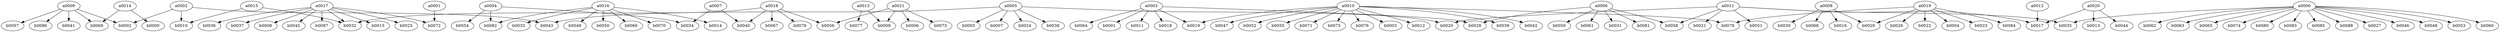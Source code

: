 digraph r_22_89_110_1p5_0001 /* seed: 8000 35736 40374 */ {
a0000 -> b0027;
a0000 -> b0035;
a0000 -> b0046;
a0000 -> b0048;
a0000 -> b0053;
a0000 -> b0060;
a0000 -> b0062;
a0000 -> b0063;
a0000 -> b0065;
a0000 -> b0074;
a0000 -> b0080;
a0000 -> b0083;
a0000 -> b0085;
a0000 -> b0088;
a0001 -> b0072;
a0002 -> b0002;
a0002 -> b0010;
a0002 -> b0043;
a0003 -> b0001;
a0003 -> b0011;
a0003 -> b0018;
a0003 -> b0019;
a0003 -> b0028;
a0003 -> b0064;
a0004 -> b0034;
a0004 -> b0054;
a0004 -> b0082;
a0005 -> b0005;
a0005 -> b0007;
a0005 -> b0020;
a0005 -> b0024;
a0005 -> b0038;
a0005 -> b0043;
a0006 -> b0028;
a0006 -> b0031;
a0006 -> b0058;
a0006 -> b0059;
a0006 -> b0061;
a0006 -> b0081;
a0007 -> b0034;
a0007 -> b0040;
a0008 -> b0016;
a0008 -> b0029;
a0008 -> b0030;
a0008 -> b0068;
a0009 -> b0002;
a0009 -> b0041;
a0009 -> b0057;
a0009 -> b0069;
a0009 -> b0086;
a0010 -> b0003;
a0010 -> b0012;
a0010 -> b0019;
a0010 -> b0039;
a0010 -> b0042;
a0010 -> b0047;
a0010 -> b0052;
a0010 -> b0055;
a0010 -> b0071;
a0010 -> b0075;
a0010 -> b0076;
a0010 -> b0078;
a0011 -> b0017;
a0011 -> b0020;
a0011 -> b0021;
a0011 -> b0035;
a0011 -> b0051;
a0011 -> b0058;
a0012 -> b0017;
a0013 -> b0009;
a0013 -> b0077;
a0014 -> b0000;
a0014 -> b0069;
a0015 -> b0010;
a0015 -> b0032;
a0016 -> b0014;
a0016 -> b0033;
a0016 -> b0049;
a0016 -> b0050;
a0016 -> b0066;
a0016 -> b0070;
a0016 -> b0082;
a0017 -> b0008;
a0017 -> b0015;
a0017 -> b0025;
a0017 -> b0032;
a0017 -> b0036;
a0017 -> b0037;
a0017 -> b0045;
a0017 -> b0072;
a0017 -> b0087;
a0018 -> b0032;
a0018 -> b0040;
a0018 -> b0056;
a0018 -> b0067;
a0018 -> b0079;
a0019 -> b0004;
a0019 -> b0022;
a0019 -> b0023;
a0019 -> b0026;
a0019 -> b0029;
a0019 -> b0078;
a0019 -> b0084;
a0020 -> b0013;
a0020 -> b0017;
a0020 -> b0044;
a0021 -> b0006;
a0021 -> b0009;
a0021 -> b0056;
a0021 -> b0073;
}
